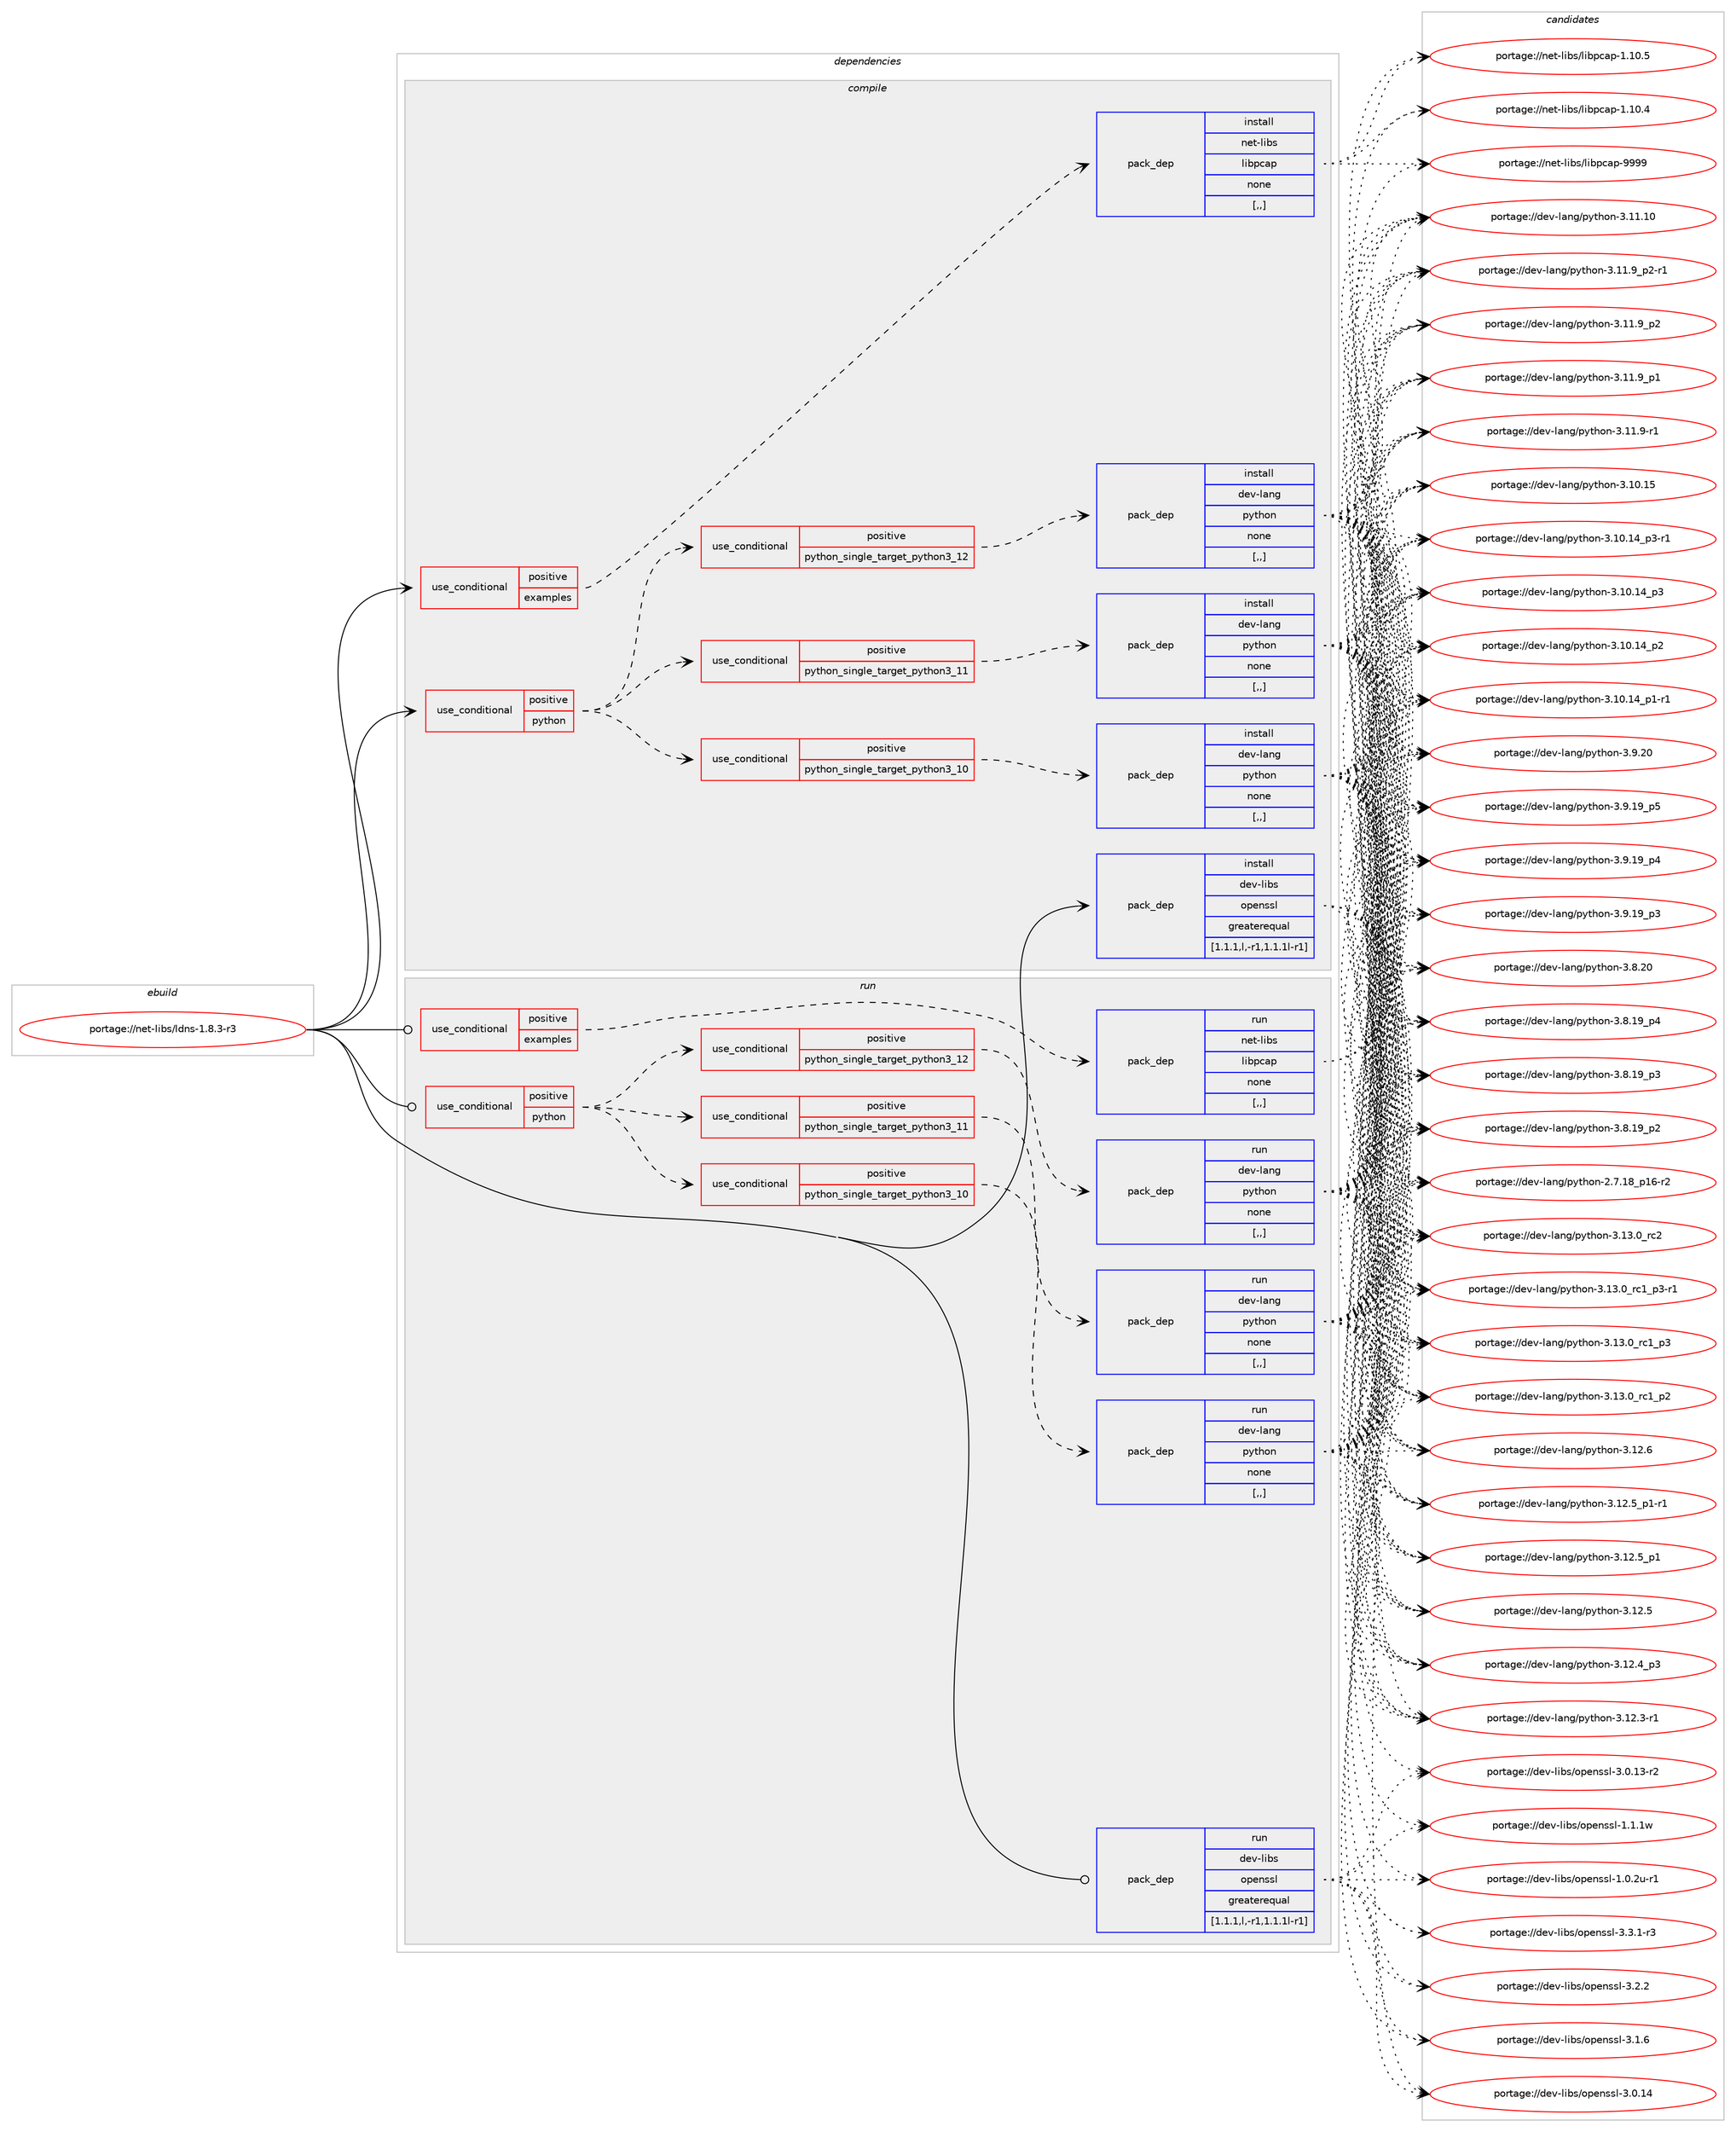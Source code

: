 digraph prolog {

# *************
# Graph options
# *************

newrank=true;
concentrate=true;
compound=true;
graph [rankdir=LR,fontname=Helvetica,fontsize=10,ranksep=1.5];#, ranksep=2.5, nodesep=0.2];
edge  [arrowhead=vee];
node  [fontname=Helvetica,fontsize=10];

# **********
# The ebuild
# **********

subgraph cluster_leftcol {
color=gray;
label=<<i>ebuild</i>>;
id [label="portage://net-libs/ldns-1.8.3-r3", color=red, width=4, href="../net-libs/ldns-1.8.3-r3.svg"];
}

# ****************
# The dependencies
# ****************

subgraph cluster_midcol {
color=gray;
label=<<i>dependencies</i>>;
subgraph cluster_compile {
fillcolor="#eeeeee";
style=filled;
label=<<i>compile</i>>;
subgraph cond2729 {
dependency7126 [label=<<TABLE BORDER="0" CELLBORDER="1" CELLSPACING="0" CELLPADDING="4"><TR><TD ROWSPAN="3" CELLPADDING="10">use_conditional</TD></TR><TR><TD>positive</TD></TR><TR><TD>examples</TD></TR></TABLE>>, shape=none, color=red];
subgraph pack4379 {
dependency7127 [label=<<TABLE BORDER="0" CELLBORDER="1" CELLSPACING="0" CELLPADDING="4" WIDTH="220"><TR><TD ROWSPAN="6" CELLPADDING="30">pack_dep</TD></TR><TR><TD WIDTH="110">install</TD></TR><TR><TD>net-libs</TD></TR><TR><TD>libpcap</TD></TR><TR><TD>none</TD></TR><TR><TD>[,,]</TD></TR></TABLE>>, shape=none, color=blue];
}
dependency7126:e -> dependency7127:w [weight=20,style="dashed",arrowhead="vee"];
}
id:e -> dependency7126:w [weight=20,style="solid",arrowhead="vee"];
subgraph cond2730 {
dependency7128 [label=<<TABLE BORDER="0" CELLBORDER="1" CELLSPACING="0" CELLPADDING="4"><TR><TD ROWSPAN="3" CELLPADDING="10">use_conditional</TD></TR><TR><TD>positive</TD></TR><TR><TD>python</TD></TR></TABLE>>, shape=none, color=red];
subgraph cond2731 {
dependency7129 [label=<<TABLE BORDER="0" CELLBORDER="1" CELLSPACING="0" CELLPADDING="4"><TR><TD ROWSPAN="3" CELLPADDING="10">use_conditional</TD></TR><TR><TD>positive</TD></TR><TR><TD>python_single_target_python3_10</TD></TR></TABLE>>, shape=none, color=red];
subgraph pack4380 {
dependency7130 [label=<<TABLE BORDER="0" CELLBORDER="1" CELLSPACING="0" CELLPADDING="4" WIDTH="220"><TR><TD ROWSPAN="6" CELLPADDING="30">pack_dep</TD></TR><TR><TD WIDTH="110">install</TD></TR><TR><TD>dev-lang</TD></TR><TR><TD>python</TD></TR><TR><TD>none</TD></TR><TR><TD>[,,]</TD></TR></TABLE>>, shape=none, color=blue];
}
dependency7129:e -> dependency7130:w [weight=20,style="dashed",arrowhead="vee"];
}
dependency7128:e -> dependency7129:w [weight=20,style="dashed",arrowhead="vee"];
subgraph cond2732 {
dependency7131 [label=<<TABLE BORDER="0" CELLBORDER="1" CELLSPACING="0" CELLPADDING="4"><TR><TD ROWSPAN="3" CELLPADDING="10">use_conditional</TD></TR><TR><TD>positive</TD></TR><TR><TD>python_single_target_python3_11</TD></TR></TABLE>>, shape=none, color=red];
subgraph pack4381 {
dependency7132 [label=<<TABLE BORDER="0" CELLBORDER="1" CELLSPACING="0" CELLPADDING="4" WIDTH="220"><TR><TD ROWSPAN="6" CELLPADDING="30">pack_dep</TD></TR><TR><TD WIDTH="110">install</TD></TR><TR><TD>dev-lang</TD></TR><TR><TD>python</TD></TR><TR><TD>none</TD></TR><TR><TD>[,,]</TD></TR></TABLE>>, shape=none, color=blue];
}
dependency7131:e -> dependency7132:w [weight=20,style="dashed",arrowhead="vee"];
}
dependency7128:e -> dependency7131:w [weight=20,style="dashed",arrowhead="vee"];
subgraph cond2733 {
dependency7133 [label=<<TABLE BORDER="0" CELLBORDER="1" CELLSPACING="0" CELLPADDING="4"><TR><TD ROWSPAN="3" CELLPADDING="10">use_conditional</TD></TR><TR><TD>positive</TD></TR><TR><TD>python_single_target_python3_12</TD></TR></TABLE>>, shape=none, color=red];
subgraph pack4382 {
dependency7134 [label=<<TABLE BORDER="0" CELLBORDER="1" CELLSPACING="0" CELLPADDING="4" WIDTH="220"><TR><TD ROWSPAN="6" CELLPADDING="30">pack_dep</TD></TR><TR><TD WIDTH="110">install</TD></TR><TR><TD>dev-lang</TD></TR><TR><TD>python</TD></TR><TR><TD>none</TD></TR><TR><TD>[,,]</TD></TR></TABLE>>, shape=none, color=blue];
}
dependency7133:e -> dependency7134:w [weight=20,style="dashed",arrowhead="vee"];
}
dependency7128:e -> dependency7133:w [weight=20,style="dashed",arrowhead="vee"];
}
id:e -> dependency7128:w [weight=20,style="solid",arrowhead="vee"];
subgraph pack4383 {
dependency7135 [label=<<TABLE BORDER="0" CELLBORDER="1" CELLSPACING="0" CELLPADDING="4" WIDTH="220"><TR><TD ROWSPAN="6" CELLPADDING="30">pack_dep</TD></TR><TR><TD WIDTH="110">install</TD></TR><TR><TD>dev-libs</TD></TR><TR><TD>openssl</TD></TR><TR><TD>greaterequal</TD></TR><TR><TD>[1.1.1,l,-r1,1.1.1l-r1]</TD></TR></TABLE>>, shape=none, color=blue];
}
id:e -> dependency7135:w [weight=20,style="solid",arrowhead="vee"];
}
subgraph cluster_compileandrun {
fillcolor="#eeeeee";
style=filled;
label=<<i>compile and run</i>>;
}
subgraph cluster_run {
fillcolor="#eeeeee";
style=filled;
label=<<i>run</i>>;
subgraph cond2734 {
dependency7136 [label=<<TABLE BORDER="0" CELLBORDER="1" CELLSPACING="0" CELLPADDING="4"><TR><TD ROWSPAN="3" CELLPADDING="10">use_conditional</TD></TR><TR><TD>positive</TD></TR><TR><TD>examples</TD></TR></TABLE>>, shape=none, color=red];
subgraph pack4384 {
dependency7137 [label=<<TABLE BORDER="0" CELLBORDER="1" CELLSPACING="0" CELLPADDING="4" WIDTH="220"><TR><TD ROWSPAN="6" CELLPADDING="30">pack_dep</TD></TR><TR><TD WIDTH="110">run</TD></TR><TR><TD>net-libs</TD></TR><TR><TD>libpcap</TD></TR><TR><TD>none</TD></TR><TR><TD>[,,]</TD></TR></TABLE>>, shape=none, color=blue];
}
dependency7136:e -> dependency7137:w [weight=20,style="dashed",arrowhead="vee"];
}
id:e -> dependency7136:w [weight=20,style="solid",arrowhead="odot"];
subgraph cond2735 {
dependency7138 [label=<<TABLE BORDER="0" CELLBORDER="1" CELLSPACING="0" CELLPADDING="4"><TR><TD ROWSPAN="3" CELLPADDING="10">use_conditional</TD></TR><TR><TD>positive</TD></TR><TR><TD>python</TD></TR></TABLE>>, shape=none, color=red];
subgraph cond2736 {
dependency7139 [label=<<TABLE BORDER="0" CELLBORDER="1" CELLSPACING="0" CELLPADDING="4"><TR><TD ROWSPAN="3" CELLPADDING="10">use_conditional</TD></TR><TR><TD>positive</TD></TR><TR><TD>python_single_target_python3_10</TD></TR></TABLE>>, shape=none, color=red];
subgraph pack4385 {
dependency7140 [label=<<TABLE BORDER="0" CELLBORDER="1" CELLSPACING="0" CELLPADDING="4" WIDTH="220"><TR><TD ROWSPAN="6" CELLPADDING="30">pack_dep</TD></TR><TR><TD WIDTH="110">run</TD></TR><TR><TD>dev-lang</TD></TR><TR><TD>python</TD></TR><TR><TD>none</TD></TR><TR><TD>[,,]</TD></TR></TABLE>>, shape=none, color=blue];
}
dependency7139:e -> dependency7140:w [weight=20,style="dashed",arrowhead="vee"];
}
dependency7138:e -> dependency7139:w [weight=20,style="dashed",arrowhead="vee"];
subgraph cond2737 {
dependency7141 [label=<<TABLE BORDER="0" CELLBORDER="1" CELLSPACING="0" CELLPADDING="4"><TR><TD ROWSPAN="3" CELLPADDING="10">use_conditional</TD></TR><TR><TD>positive</TD></TR><TR><TD>python_single_target_python3_11</TD></TR></TABLE>>, shape=none, color=red];
subgraph pack4386 {
dependency7142 [label=<<TABLE BORDER="0" CELLBORDER="1" CELLSPACING="0" CELLPADDING="4" WIDTH="220"><TR><TD ROWSPAN="6" CELLPADDING="30">pack_dep</TD></TR><TR><TD WIDTH="110">run</TD></TR><TR><TD>dev-lang</TD></TR><TR><TD>python</TD></TR><TR><TD>none</TD></TR><TR><TD>[,,]</TD></TR></TABLE>>, shape=none, color=blue];
}
dependency7141:e -> dependency7142:w [weight=20,style="dashed",arrowhead="vee"];
}
dependency7138:e -> dependency7141:w [weight=20,style="dashed",arrowhead="vee"];
subgraph cond2738 {
dependency7143 [label=<<TABLE BORDER="0" CELLBORDER="1" CELLSPACING="0" CELLPADDING="4"><TR><TD ROWSPAN="3" CELLPADDING="10">use_conditional</TD></TR><TR><TD>positive</TD></TR><TR><TD>python_single_target_python3_12</TD></TR></TABLE>>, shape=none, color=red];
subgraph pack4387 {
dependency7144 [label=<<TABLE BORDER="0" CELLBORDER="1" CELLSPACING="0" CELLPADDING="4" WIDTH="220"><TR><TD ROWSPAN="6" CELLPADDING="30">pack_dep</TD></TR><TR><TD WIDTH="110">run</TD></TR><TR><TD>dev-lang</TD></TR><TR><TD>python</TD></TR><TR><TD>none</TD></TR><TR><TD>[,,]</TD></TR></TABLE>>, shape=none, color=blue];
}
dependency7143:e -> dependency7144:w [weight=20,style="dashed",arrowhead="vee"];
}
dependency7138:e -> dependency7143:w [weight=20,style="dashed",arrowhead="vee"];
}
id:e -> dependency7138:w [weight=20,style="solid",arrowhead="odot"];
subgraph pack4388 {
dependency7145 [label=<<TABLE BORDER="0" CELLBORDER="1" CELLSPACING="0" CELLPADDING="4" WIDTH="220"><TR><TD ROWSPAN="6" CELLPADDING="30">pack_dep</TD></TR><TR><TD WIDTH="110">run</TD></TR><TR><TD>dev-libs</TD></TR><TR><TD>openssl</TD></TR><TR><TD>greaterequal</TD></TR><TR><TD>[1.1.1,l,-r1,1.1.1l-r1]</TD></TR></TABLE>>, shape=none, color=blue];
}
id:e -> dependency7145:w [weight=20,style="solid",arrowhead="odot"];
}
}

# **************
# The candidates
# **************

subgraph cluster_choices {
rank=same;
color=gray;
label=<<i>candidates</i>>;

subgraph choice4379 {
color=black;
nodesep=1;
choice1101011164510810598115471081059811299971124557575757 [label="portage://net-libs/libpcap-9999", color=red, width=4,href="../net-libs/libpcap-9999.svg"];
choice11010111645108105981154710810598112999711245494649484653 [label="portage://net-libs/libpcap-1.10.5", color=red, width=4,href="../net-libs/libpcap-1.10.5.svg"];
choice11010111645108105981154710810598112999711245494649484652 [label="portage://net-libs/libpcap-1.10.4", color=red, width=4,href="../net-libs/libpcap-1.10.4.svg"];
dependency7127:e -> choice1101011164510810598115471081059811299971124557575757:w [style=dotted,weight="100"];
dependency7127:e -> choice11010111645108105981154710810598112999711245494649484653:w [style=dotted,weight="100"];
dependency7127:e -> choice11010111645108105981154710810598112999711245494649484652:w [style=dotted,weight="100"];
}
subgraph choice4380 {
color=black;
nodesep=1;
choice10010111845108971101034711212111610411111045514649514648951149950 [label="portage://dev-lang/python-3.13.0_rc2", color=red, width=4,href="../dev-lang/python-3.13.0_rc2.svg"];
choice1001011184510897110103471121211161041111104551464951464895114994995112514511449 [label="portage://dev-lang/python-3.13.0_rc1_p3-r1", color=red, width=4,href="../dev-lang/python-3.13.0_rc1_p3-r1.svg"];
choice100101118451089711010347112121116104111110455146495146489511499499511251 [label="portage://dev-lang/python-3.13.0_rc1_p3", color=red, width=4,href="../dev-lang/python-3.13.0_rc1_p3.svg"];
choice100101118451089711010347112121116104111110455146495146489511499499511250 [label="portage://dev-lang/python-3.13.0_rc1_p2", color=red, width=4,href="../dev-lang/python-3.13.0_rc1_p2.svg"];
choice10010111845108971101034711212111610411111045514649504654 [label="portage://dev-lang/python-3.12.6", color=red, width=4,href="../dev-lang/python-3.12.6.svg"];
choice1001011184510897110103471121211161041111104551464950465395112494511449 [label="portage://dev-lang/python-3.12.5_p1-r1", color=red, width=4,href="../dev-lang/python-3.12.5_p1-r1.svg"];
choice100101118451089711010347112121116104111110455146495046539511249 [label="portage://dev-lang/python-3.12.5_p1", color=red, width=4,href="../dev-lang/python-3.12.5_p1.svg"];
choice10010111845108971101034711212111610411111045514649504653 [label="portage://dev-lang/python-3.12.5", color=red, width=4,href="../dev-lang/python-3.12.5.svg"];
choice100101118451089711010347112121116104111110455146495046529511251 [label="portage://dev-lang/python-3.12.4_p3", color=red, width=4,href="../dev-lang/python-3.12.4_p3.svg"];
choice100101118451089711010347112121116104111110455146495046514511449 [label="portage://dev-lang/python-3.12.3-r1", color=red, width=4,href="../dev-lang/python-3.12.3-r1.svg"];
choice1001011184510897110103471121211161041111104551464949464948 [label="portage://dev-lang/python-3.11.10", color=red, width=4,href="../dev-lang/python-3.11.10.svg"];
choice1001011184510897110103471121211161041111104551464949465795112504511449 [label="portage://dev-lang/python-3.11.9_p2-r1", color=red, width=4,href="../dev-lang/python-3.11.9_p2-r1.svg"];
choice100101118451089711010347112121116104111110455146494946579511250 [label="portage://dev-lang/python-3.11.9_p2", color=red, width=4,href="../dev-lang/python-3.11.9_p2.svg"];
choice100101118451089711010347112121116104111110455146494946579511249 [label="portage://dev-lang/python-3.11.9_p1", color=red, width=4,href="../dev-lang/python-3.11.9_p1.svg"];
choice100101118451089711010347112121116104111110455146494946574511449 [label="portage://dev-lang/python-3.11.9-r1", color=red, width=4,href="../dev-lang/python-3.11.9-r1.svg"];
choice1001011184510897110103471121211161041111104551464948464953 [label="portage://dev-lang/python-3.10.15", color=red, width=4,href="../dev-lang/python-3.10.15.svg"];
choice100101118451089711010347112121116104111110455146494846495295112514511449 [label="portage://dev-lang/python-3.10.14_p3-r1", color=red, width=4,href="../dev-lang/python-3.10.14_p3-r1.svg"];
choice10010111845108971101034711212111610411111045514649484649529511251 [label="portage://dev-lang/python-3.10.14_p3", color=red, width=4,href="../dev-lang/python-3.10.14_p3.svg"];
choice10010111845108971101034711212111610411111045514649484649529511250 [label="portage://dev-lang/python-3.10.14_p2", color=red, width=4,href="../dev-lang/python-3.10.14_p2.svg"];
choice100101118451089711010347112121116104111110455146494846495295112494511449 [label="portage://dev-lang/python-3.10.14_p1-r1", color=red, width=4,href="../dev-lang/python-3.10.14_p1-r1.svg"];
choice10010111845108971101034711212111610411111045514657465048 [label="portage://dev-lang/python-3.9.20", color=red, width=4,href="../dev-lang/python-3.9.20.svg"];
choice100101118451089711010347112121116104111110455146574649579511253 [label="portage://dev-lang/python-3.9.19_p5", color=red, width=4,href="../dev-lang/python-3.9.19_p5.svg"];
choice100101118451089711010347112121116104111110455146574649579511252 [label="portage://dev-lang/python-3.9.19_p4", color=red, width=4,href="../dev-lang/python-3.9.19_p4.svg"];
choice100101118451089711010347112121116104111110455146574649579511251 [label="portage://dev-lang/python-3.9.19_p3", color=red, width=4,href="../dev-lang/python-3.9.19_p3.svg"];
choice10010111845108971101034711212111610411111045514656465048 [label="portage://dev-lang/python-3.8.20", color=red, width=4,href="../dev-lang/python-3.8.20.svg"];
choice100101118451089711010347112121116104111110455146564649579511252 [label="portage://dev-lang/python-3.8.19_p4", color=red, width=4,href="../dev-lang/python-3.8.19_p4.svg"];
choice100101118451089711010347112121116104111110455146564649579511251 [label="portage://dev-lang/python-3.8.19_p3", color=red, width=4,href="../dev-lang/python-3.8.19_p3.svg"];
choice100101118451089711010347112121116104111110455146564649579511250 [label="portage://dev-lang/python-3.8.19_p2", color=red, width=4,href="../dev-lang/python-3.8.19_p2.svg"];
choice100101118451089711010347112121116104111110455046554649569511249544511450 [label="portage://dev-lang/python-2.7.18_p16-r2", color=red, width=4,href="../dev-lang/python-2.7.18_p16-r2.svg"];
dependency7130:e -> choice10010111845108971101034711212111610411111045514649514648951149950:w [style=dotted,weight="100"];
dependency7130:e -> choice1001011184510897110103471121211161041111104551464951464895114994995112514511449:w [style=dotted,weight="100"];
dependency7130:e -> choice100101118451089711010347112121116104111110455146495146489511499499511251:w [style=dotted,weight="100"];
dependency7130:e -> choice100101118451089711010347112121116104111110455146495146489511499499511250:w [style=dotted,weight="100"];
dependency7130:e -> choice10010111845108971101034711212111610411111045514649504654:w [style=dotted,weight="100"];
dependency7130:e -> choice1001011184510897110103471121211161041111104551464950465395112494511449:w [style=dotted,weight="100"];
dependency7130:e -> choice100101118451089711010347112121116104111110455146495046539511249:w [style=dotted,weight="100"];
dependency7130:e -> choice10010111845108971101034711212111610411111045514649504653:w [style=dotted,weight="100"];
dependency7130:e -> choice100101118451089711010347112121116104111110455146495046529511251:w [style=dotted,weight="100"];
dependency7130:e -> choice100101118451089711010347112121116104111110455146495046514511449:w [style=dotted,weight="100"];
dependency7130:e -> choice1001011184510897110103471121211161041111104551464949464948:w [style=dotted,weight="100"];
dependency7130:e -> choice1001011184510897110103471121211161041111104551464949465795112504511449:w [style=dotted,weight="100"];
dependency7130:e -> choice100101118451089711010347112121116104111110455146494946579511250:w [style=dotted,weight="100"];
dependency7130:e -> choice100101118451089711010347112121116104111110455146494946579511249:w [style=dotted,weight="100"];
dependency7130:e -> choice100101118451089711010347112121116104111110455146494946574511449:w [style=dotted,weight="100"];
dependency7130:e -> choice1001011184510897110103471121211161041111104551464948464953:w [style=dotted,weight="100"];
dependency7130:e -> choice100101118451089711010347112121116104111110455146494846495295112514511449:w [style=dotted,weight="100"];
dependency7130:e -> choice10010111845108971101034711212111610411111045514649484649529511251:w [style=dotted,weight="100"];
dependency7130:e -> choice10010111845108971101034711212111610411111045514649484649529511250:w [style=dotted,weight="100"];
dependency7130:e -> choice100101118451089711010347112121116104111110455146494846495295112494511449:w [style=dotted,weight="100"];
dependency7130:e -> choice10010111845108971101034711212111610411111045514657465048:w [style=dotted,weight="100"];
dependency7130:e -> choice100101118451089711010347112121116104111110455146574649579511253:w [style=dotted,weight="100"];
dependency7130:e -> choice100101118451089711010347112121116104111110455146574649579511252:w [style=dotted,weight="100"];
dependency7130:e -> choice100101118451089711010347112121116104111110455146574649579511251:w [style=dotted,weight="100"];
dependency7130:e -> choice10010111845108971101034711212111610411111045514656465048:w [style=dotted,weight="100"];
dependency7130:e -> choice100101118451089711010347112121116104111110455146564649579511252:w [style=dotted,weight="100"];
dependency7130:e -> choice100101118451089711010347112121116104111110455146564649579511251:w [style=dotted,weight="100"];
dependency7130:e -> choice100101118451089711010347112121116104111110455146564649579511250:w [style=dotted,weight="100"];
dependency7130:e -> choice100101118451089711010347112121116104111110455046554649569511249544511450:w [style=dotted,weight="100"];
}
subgraph choice4381 {
color=black;
nodesep=1;
choice10010111845108971101034711212111610411111045514649514648951149950 [label="portage://dev-lang/python-3.13.0_rc2", color=red, width=4,href="../dev-lang/python-3.13.0_rc2.svg"];
choice1001011184510897110103471121211161041111104551464951464895114994995112514511449 [label="portage://dev-lang/python-3.13.0_rc1_p3-r1", color=red, width=4,href="../dev-lang/python-3.13.0_rc1_p3-r1.svg"];
choice100101118451089711010347112121116104111110455146495146489511499499511251 [label="portage://dev-lang/python-3.13.0_rc1_p3", color=red, width=4,href="../dev-lang/python-3.13.0_rc1_p3.svg"];
choice100101118451089711010347112121116104111110455146495146489511499499511250 [label="portage://dev-lang/python-3.13.0_rc1_p2", color=red, width=4,href="../dev-lang/python-3.13.0_rc1_p2.svg"];
choice10010111845108971101034711212111610411111045514649504654 [label="portage://dev-lang/python-3.12.6", color=red, width=4,href="../dev-lang/python-3.12.6.svg"];
choice1001011184510897110103471121211161041111104551464950465395112494511449 [label="portage://dev-lang/python-3.12.5_p1-r1", color=red, width=4,href="../dev-lang/python-3.12.5_p1-r1.svg"];
choice100101118451089711010347112121116104111110455146495046539511249 [label="portage://dev-lang/python-3.12.5_p1", color=red, width=4,href="../dev-lang/python-3.12.5_p1.svg"];
choice10010111845108971101034711212111610411111045514649504653 [label="portage://dev-lang/python-3.12.5", color=red, width=4,href="../dev-lang/python-3.12.5.svg"];
choice100101118451089711010347112121116104111110455146495046529511251 [label="portage://dev-lang/python-3.12.4_p3", color=red, width=4,href="../dev-lang/python-3.12.4_p3.svg"];
choice100101118451089711010347112121116104111110455146495046514511449 [label="portage://dev-lang/python-3.12.3-r1", color=red, width=4,href="../dev-lang/python-3.12.3-r1.svg"];
choice1001011184510897110103471121211161041111104551464949464948 [label="portage://dev-lang/python-3.11.10", color=red, width=4,href="../dev-lang/python-3.11.10.svg"];
choice1001011184510897110103471121211161041111104551464949465795112504511449 [label="portage://dev-lang/python-3.11.9_p2-r1", color=red, width=4,href="../dev-lang/python-3.11.9_p2-r1.svg"];
choice100101118451089711010347112121116104111110455146494946579511250 [label="portage://dev-lang/python-3.11.9_p2", color=red, width=4,href="../dev-lang/python-3.11.9_p2.svg"];
choice100101118451089711010347112121116104111110455146494946579511249 [label="portage://dev-lang/python-3.11.9_p1", color=red, width=4,href="../dev-lang/python-3.11.9_p1.svg"];
choice100101118451089711010347112121116104111110455146494946574511449 [label="portage://dev-lang/python-3.11.9-r1", color=red, width=4,href="../dev-lang/python-3.11.9-r1.svg"];
choice1001011184510897110103471121211161041111104551464948464953 [label="portage://dev-lang/python-3.10.15", color=red, width=4,href="../dev-lang/python-3.10.15.svg"];
choice100101118451089711010347112121116104111110455146494846495295112514511449 [label="portage://dev-lang/python-3.10.14_p3-r1", color=red, width=4,href="../dev-lang/python-3.10.14_p3-r1.svg"];
choice10010111845108971101034711212111610411111045514649484649529511251 [label="portage://dev-lang/python-3.10.14_p3", color=red, width=4,href="../dev-lang/python-3.10.14_p3.svg"];
choice10010111845108971101034711212111610411111045514649484649529511250 [label="portage://dev-lang/python-3.10.14_p2", color=red, width=4,href="../dev-lang/python-3.10.14_p2.svg"];
choice100101118451089711010347112121116104111110455146494846495295112494511449 [label="portage://dev-lang/python-3.10.14_p1-r1", color=red, width=4,href="../dev-lang/python-3.10.14_p1-r1.svg"];
choice10010111845108971101034711212111610411111045514657465048 [label="portage://dev-lang/python-3.9.20", color=red, width=4,href="../dev-lang/python-3.9.20.svg"];
choice100101118451089711010347112121116104111110455146574649579511253 [label="portage://dev-lang/python-3.9.19_p5", color=red, width=4,href="../dev-lang/python-3.9.19_p5.svg"];
choice100101118451089711010347112121116104111110455146574649579511252 [label="portage://dev-lang/python-3.9.19_p4", color=red, width=4,href="../dev-lang/python-3.9.19_p4.svg"];
choice100101118451089711010347112121116104111110455146574649579511251 [label="portage://dev-lang/python-3.9.19_p3", color=red, width=4,href="../dev-lang/python-3.9.19_p3.svg"];
choice10010111845108971101034711212111610411111045514656465048 [label="portage://dev-lang/python-3.8.20", color=red, width=4,href="../dev-lang/python-3.8.20.svg"];
choice100101118451089711010347112121116104111110455146564649579511252 [label="portage://dev-lang/python-3.8.19_p4", color=red, width=4,href="../dev-lang/python-3.8.19_p4.svg"];
choice100101118451089711010347112121116104111110455146564649579511251 [label="portage://dev-lang/python-3.8.19_p3", color=red, width=4,href="../dev-lang/python-3.8.19_p3.svg"];
choice100101118451089711010347112121116104111110455146564649579511250 [label="portage://dev-lang/python-3.8.19_p2", color=red, width=4,href="../dev-lang/python-3.8.19_p2.svg"];
choice100101118451089711010347112121116104111110455046554649569511249544511450 [label="portage://dev-lang/python-2.7.18_p16-r2", color=red, width=4,href="../dev-lang/python-2.7.18_p16-r2.svg"];
dependency7132:e -> choice10010111845108971101034711212111610411111045514649514648951149950:w [style=dotted,weight="100"];
dependency7132:e -> choice1001011184510897110103471121211161041111104551464951464895114994995112514511449:w [style=dotted,weight="100"];
dependency7132:e -> choice100101118451089711010347112121116104111110455146495146489511499499511251:w [style=dotted,weight="100"];
dependency7132:e -> choice100101118451089711010347112121116104111110455146495146489511499499511250:w [style=dotted,weight="100"];
dependency7132:e -> choice10010111845108971101034711212111610411111045514649504654:w [style=dotted,weight="100"];
dependency7132:e -> choice1001011184510897110103471121211161041111104551464950465395112494511449:w [style=dotted,weight="100"];
dependency7132:e -> choice100101118451089711010347112121116104111110455146495046539511249:w [style=dotted,weight="100"];
dependency7132:e -> choice10010111845108971101034711212111610411111045514649504653:w [style=dotted,weight="100"];
dependency7132:e -> choice100101118451089711010347112121116104111110455146495046529511251:w [style=dotted,weight="100"];
dependency7132:e -> choice100101118451089711010347112121116104111110455146495046514511449:w [style=dotted,weight="100"];
dependency7132:e -> choice1001011184510897110103471121211161041111104551464949464948:w [style=dotted,weight="100"];
dependency7132:e -> choice1001011184510897110103471121211161041111104551464949465795112504511449:w [style=dotted,weight="100"];
dependency7132:e -> choice100101118451089711010347112121116104111110455146494946579511250:w [style=dotted,weight="100"];
dependency7132:e -> choice100101118451089711010347112121116104111110455146494946579511249:w [style=dotted,weight="100"];
dependency7132:e -> choice100101118451089711010347112121116104111110455146494946574511449:w [style=dotted,weight="100"];
dependency7132:e -> choice1001011184510897110103471121211161041111104551464948464953:w [style=dotted,weight="100"];
dependency7132:e -> choice100101118451089711010347112121116104111110455146494846495295112514511449:w [style=dotted,weight="100"];
dependency7132:e -> choice10010111845108971101034711212111610411111045514649484649529511251:w [style=dotted,weight="100"];
dependency7132:e -> choice10010111845108971101034711212111610411111045514649484649529511250:w [style=dotted,weight="100"];
dependency7132:e -> choice100101118451089711010347112121116104111110455146494846495295112494511449:w [style=dotted,weight="100"];
dependency7132:e -> choice10010111845108971101034711212111610411111045514657465048:w [style=dotted,weight="100"];
dependency7132:e -> choice100101118451089711010347112121116104111110455146574649579511253:w [style=dotted,weight="100"];
dependency7132:e -> choice100101118451089711010347112121116104111110455146574649579511252:w [style=dotted,weight="100"];
dependency7132:e -> choice100101118451089711010347112121116104111110455146574649579511251:w [style=dotted,weight="100"];
dependency7132:e -> choice10010111845108971101034711212111610411111045514656465048:w [style=dotted,weight="100"];
dependency7132:e -> choice100101118451089711010347112121116104111110455146564649579511252:w [style=dotted,weight="100"];
dependency7132:e -> choice100101118451089711010347112121116104111110455146564649579511251:w [style=dotted,weight="100"];
dependency7132:e -> choice100101118451089711010347112121116104111110455146564649579511250:w [style=dotted,weight="100"];
dependency7132:e -> choice100101118451089711010347112121116104111110455046554649569511249544511450:w [style=dotted,weight="100"];
}
subgraph choice4382 {
color=black;
nodesep=1;
choice10010111845108971101034711212111610411111045514649514648951149950 [label="portage://dev-lang/python-3.13.0_rc2", color=red, width=4,href="../dev-lang/python-3.13.0_rc2.svg"];
choice1001011184510897110103471121211161041111104551464951464895114994995112514511449 [label="portage://dev-lang/python-3.13.0_rc1_p3-r1", color=red, width=4,href="../dev-lang/python-3.13.0_rc1_p3-r1.svg"];
choice100101118451089711010347112121116104111110455146495146489511499499511251 [label="portage://dev-lang/python-3.13.0_rc1_p3", color=red, width=4,href="../dev-lang/python-3.13.0_rc1_p3.svg"];
choice100101118451089711010347112121116104111110455146495146489511499499511250 [label="portage://dev-lang/python-3.13.0_rc1_p2", color=red, width=4,href="../dev-lang/python-3.13.0_rc1_p2.svg"];
choice10010111845108971101034711212111610411111045514649504654 [label="portage://dev-lang/python-3.12.6", color=red, width=4,href="../dev-lang/python-3.12.6.svg"];
choice1001011184510897110103471121211161041111104551464950465395112494511449 [label="portage://dev-lang/python-3.12.5_p1-r1", color=red, width=4,href="../dev-lang/python-3.12.5_p1-r1.svg"];
choice100101118451089711010347112121116104111110455146495046539511249 [label="portage://dev-lang/python-3.12.5_p1", color=red, width=4,href="../dev-lang/python-3.12.5_p1.svg"];
choice10010111845108971101034711212111610411111045514649504653 [label="portage://dev-lang/python-3.12.5", color=red, width=4,href="../dev-lang/python-3.12.5.svg"];
choice100101118451089711010347112121116104111110455146495046529511251 [label="portage://dev-lang/python-3.12.4_p3", color=red, width=4,href="../dev-lang/python-3.12.4_p3.svg"];
choice100101118451089711010347112121116104111110455146495046514511449 [label="portage://dev-lang/python-3.12.3-r1", color=red, width=4,href="../dev-lang/python-3.12.3-r1.svg"];
choice1001011184510897110103471121211161041111104551464949464948 [label="portage://dev-lang/python-3.11.10", color=red, width=4,href="../dev-lang/python-3.11.10.svg"];
choice1001011184510897110103471121211161041111104551464949465795112504511449 [label="portage://dev-lang/python-3.11.9_p2-r1", color=red, width=4,href="../dev-lang/python-3.11.9_p2-r1.svg"];
choice100101118451089711010347112121116104111110455146494946579511250 [label="portage://dev-lang/python-3.11.9_p2", color=red, width=4,href="../dev-lang/python-3.11.9_p2.svg"];
choice100101118451089711010347112121116104111110455146494946579511249 [label="portage://dev-lang/python-3.11.9_p1", color=red, width=4,href="../dev-lang/python-3.11.9_p1.svg"];
choice100101118451089711010347112121116104111110455146494946574511449 [label="portage://dev-lang/python-3.11.9-r1", color=red, width=4,href="../dev-lang/python-3.11.9-r1.svg"];
choice1001011184510897110103471121211161041111104551464948464953 [label="portage://dev-lang/python-3.10.15", color=red, width=4,href="../dev-lang/python-3.10.15.svg"];
choice100101118451089711010347112121116104111110455146494846495295112514511449 [label="portage://dev-lang/python-3.10.14_p3-r1", color=red, width=4,href="../dev-lang/python-3.10.14_p3-r1.svg"];
choice10010111845108971101034711212111610411111045514649484649529511251 [label="portage://dev-lang/python-3.10.14_p3", color=red, width=4,href="../dev-lang/python-3.10.14_p3.svg"];
choice10010111845108971101034711212111610411111045514649484649529511250 [label="portage://dev-lang/python-3.10.14_p2", color=red, width=4,href="../dev-lang/python-3.10.14_p2.svg"];
choice100101118451089711010347112121116104111110455146494846495295112494511449 [label="portage://dev-lang/python-3.10.14_p1-r1", color=red, width=4,href="../dev-lang/python-3.10.14_p1-r1.svg"];
choice10010111845108971101034711212111610411111045514657465048 [label="portage://dev-lang/python-3.9.20", color=red, width=4,href="../dev-lang/python-3.9.20.svg"];
choice100101118451089711010347112121116104111110455146574649579511253 [label="portage://dev-lang/python-3.9.19_p5", color=red, width=4,href="../dev-lang/python-3.9.19_p5.svg"];
choice100101118451089711010347112121116104111110455146574649579511252 [label="portage://dev-lang/python-3.9.19_p4", color=red, width=4,href="../dev-lang/python-3.9.19_p4.svg"];
choice100101118451089711010347112121116104111110455146574649579511251 [label="portage://dev-lang/python-3.9.19_p3", color=red, width=4,href="../dev-lang/python-3.9.19_p3.svg"];
choice10010111845108971101034711212111610411111045514656465048 [label="portage://dev-lang/python-3.8.20", color=red, width=4,href="../dev-lang/python-3.8.20.svg"];
choice100101118451089711010347112121116104111110455146564649579511252 [label="portage://dev-lang/python-3.8.19_p4", color=red, width=4,href="../dev-lang/python-3.8.19_p4.svg"];
choice100101118451089711010347112121116104111110455146564649579511251 [label="portage://dev-lang/python-3.8.19_p3", color=red, width=4,href="../dev-lang/python-3.8.19_p3.svg"];
choice100101118451089711010347112121116104111110455146564649579511250 [label="portage://dev-lang/python-3.8.19_p2", color=red, width=4,href="../dev-lang/python-3.8.19_p2.svg"];
choice100101118451089711010347112121116104111110455046554649569511249544511450 [label="portage://dev-lang/python-2.7.18_p16-r2", color=red, width=4,href="../dev-lang/python-2.7.18_p16-r2.svg"];
dependency7134:e -> choice10010111845108971101034711212111610411111045514649514648951149950:w [style=dotted,weight="100"];
dependency7134:e -> choice1001011184510897110103471121211161041111104551464951464895114994995112514511449:w [style=dotted,weight="100"];
dependency7134:e -> choice100101118451089711010347112121116104111110455146495146489511499499511251:w [style=dotted,weight="100"];
dependency7134:e -> choice100101118451089711010347112121116104111110455146495146489511499499511250:w [style=dotted,weight="100"];
dependency7134:e -> choice10010111845108971101034711212111610411111045514649504654:w [style=dotted,weight="100"];
dependency7134:e -> choice1001011184510897110103471121211161041111104551464950465395112494511449:w [style=dotted,weight="100"];
dependency7134:e -> choice100101118451089711010347112121116104111110455146495046539511249:w [style=dotted,weight="100"];
dependency7134:e -> choice10010111845108971101034711212111610411111045514649504653:w [style=dotted,weight="100"];
dependency7134:e -> choice100101118451089711010347112121116104111110455146495046529511251:w [style=dotted,weight="100"];
dependency7134:e -> choice100101118451089711010347112121116104111110455146495046514511449:w [style=dotted,weight="100"];
dependency7134:e -> choice1001011184510897110103471121211161041111104551464949464948:w [style=dotted,weight="100"];
dependency7134:e -> choice1001011184510897110103471121211161041111104551464949465795112504511449:w [style=dotted,weight="100"];
dependency7134:e -> choice100101118451089711010347112121116104111110455146494946579511250:w [style=dotted,weight="100"];
dependency7134:e -> choice100101118451089711010347112121116104111110455146494946579511249:w [style=dotted,weight="100"];
dependency7134:e -> choice100101118451089711010347112121116104111110455146494946574511449:w [style=dotted,weight="100"];
dependency7134:e -> choice1001011184510897110103471121211161041111104551464948464953:w [style=dotted,weight="100"];
dependency7134:e -> choice100101118451089711010347112121116104111110455146494846495295112514511449:w [style=dotted,weight="100"];
dependency7134:e -> choice10010111845108971101034711212111610411111045514649484649529511251:w [style=dotted,weight="100"];
dependency7134:e -> choice10010111845108971101034711212111610411111045514649484649529511250:w [style=dotted,weight="100"];
dependency7134:e -> choice100101118451089711010347112121116104111110455146494846495295112494511449:w [style=dotted,weight="100"];
dependency7134:e -> choice10010111845108971101034711212111610411111045514657465048:w [style=dotted,weight="100"];
dependency7134:e -> choice100101118451089711010347112121116104111110455146574649579511253:w [style=dotted,weight="100"];
dependency7134:e -> choice100101118451089711010347112121116104111110455146574649579511252:w [style=dotted,weight="100"];
dependency7134:e -> choice100101118451089711010347112121116104111110455146574649579511251:w [style=dotted,weight="100"];
dependency7134:e -> choice10010111845108971101034711212111610411111045514656465048:w [style=dotted,weight="100"];
dependency7134:e -> choice100101118451089711010347112121116104111110455146564649579511252:w [style=dotted,weight="100"];
dependency7134:e -> choice100101118451089711010347112121116104111110455146564649579511251:w [style=dotted,weight="100"];
dependency7134:e -> choice100101118451089711010347112121116104111110455146564649579511250:w [style=dotted,weight="100"];
dependency7134:e -> choice100101118451089711010347112121116104111110455046554649569511249544511450:w [style=dotted,weight="100"];
}
subgraph choice4383 {
color=black;
nodesep=1;
choice1001011184510810598115471111121011101151151084551465146494511451 [label="portage://dev-libs/openssl-3.3.1-r3", color=red, width=4,href="../dev-libs/openssl-3.3.1-r3.svg"];
choice100101118451081059811547111112101110115115108455146504650 [label="portage://dev-libs/openssl-3.2.2", color=red, width=4,href="../dev-libs/openssl-3.2.2.svg"];
choice100101118451081059811547111112101110115115108455146494654 [label="portage://dev-libs/openssl-3.1.6", color=red, width=4,href="../dev-libs/openssl-3.1.6.svg"];
choice10010111845108105981154711111210111011511510845514648464952 [label="portage://dev-libs/openssl-3.0.14", color=red, width=4,href="../dev-libs/openssl-3.0.14.svg"];
choice100101118451081059811547111112101110115115108455146484649514511450 [label="portage://dev-libs/openssl-3.0.13-r2", color=red, width=4,href="../dev-libs/openssl-3.0.13-r2.svg"];
choice100101118451081059811547111112101110115115108454946494649119 [label="portage://dev-libs/openssl-1.1.1w", color=red, width=4,href="../dev-libs/openssl-1.1.1w.svg"];
choice1001011184510810598115471111121011101151151084549464846501174511449 [label="portage://dev-libs/openssl-1.0.2u-r1", color=red, width=4,href="../dev-libs/openssl-1.0.2u-r1.svg"];
dependency7135:e -> choice1001011184510810598115471111121011101151151084551465146494511451:w [style=dotted,weight="100"];
dependency7135:e -> choice100101118451081059811547111112101110115115108455146504650:w [style=dotted,weight="100"];
dependency7135:e -> choice100101118451081059811547111112101110115115108455146494654:w [style=dotted,weight="100"];
dependency7135:e -> choice10010111845108105981154711111210111011511510845514648464952:w [style=dotted,weight="100"];
dependency7135:e -> choice100101118451081059811547111112101110115115108455146484649514511450:w [style=dotted,weight="100"];
dependency7135:e -> choice100101118451081059811547111112101110115115108454946494649119:w [style=dotted,weight="100"];
dependency7135:e -> choice1001011184510810598115471111121011101151151084549464846501174511449:w [style=dotted,weight="100"];
}
subgraph choice4384 {
color=black;
nodesep=1;
choice1101011164510810598115471081059811299971124557575757 [label="portage://net-libs/libpcap-9999", color=red, width=4,href="../net-libs/libpcap-9999.svg"];
choice11010111645108105981154710810598112999711245494649484653 [label="portage://net-libs/libpcap-1.10.5", color=red, width=4,href="../net-libs/libpcap-1.10.5.svg"];
choice11010111645108105981154710810598112999711245494649484652 [label="portage://net-libs/libpcap-1.10.4", color=red, width=4,href="../net-libs/libpcap-1.10.4.svg"];
dependency7137:e -> choice1101011164510810598115471081059811299971124557575757:w [style=dotted,weight="100"];
dependency7137:e -> choice11010111645108105981154710810598112999711245494649484653:w [style=dotted,weight="100"];
dependency7137:e -> choice11010111645108105981154710810598112999711245494649484652:w [style=dotted,weight="100"];
}
subgraph choice4385 {
color=black;
nodesep=1;
choice10010111845108971101034711212111610411111045514649514648951149950 [label="portage://dev-lang/python-3.13.0_rc2", color=red, width=4,href="../dev-lang/python-3.13.0_rc2.svg"];
choice1001011184510897110103471121211161041111104551464951464895114994995112514511449 [label="portage://dev-lang/python-3.13.0_rc1_p3-r1", color=red, width=4,href="../dev-lang/python-3.13.0_rc1_p3-r1.svg"];
choice100101118451089711010347112121116104111110455146495146489511499499511251 [label="portage://dev-lang/python-3.13.0_rc1_p3", color=red, width=4,href="../dev-lang/python-3.13.0_rc1_p3.svg"];
choice100101118451089711010347112121116104111110455146495146489511499499511250 [label="portage://dev-lang/python-3.13.0_rc1_p2", color=red, width=4,href="../dev-lang/python-3.13.0_rc1_p2.svg"];
choice10010111845108971101034711212111610411111045514649504654 [label="portage://dev-lang/python-3.12.6", color=red, width=4,href="../dev-lang/python-3.12.6.svg"];
choice1001011184510897110103471121211161041111104551464950465395112494511449 [label="portage://dev-lang/python-3.12.5_p1-r1", color=red, width=4,href="../dev-lang/python-3.12.5_p1-r1.svg"];
choice100101118451089711010347112121116104111110455146495046539511249 [label="portage://dev-lang/python-3.12.5_p1", color=red, width=4,href="../dev-lang/python-3.12.5_p1.svg"];
choice10010111845108971101034711212111610411111045514649504653 [label="portage://dev-lang/python-3.12.5", color=red, width=4,href="../dev-lang/python-3.12.5.svg"];
choice100101118451089711010347112121116104111110455146495046529511251 [label="portage://dev-lang/python-3.12.4_p3", color=red, width=4,href="../dev-lang/python-3.12.4_p3.svg"];
choice100101118451089711010347112121116104111110455146495046514511449 [label="portage://dev-lang/python-3.12.3-r1", color=red, width=4,href="../dev-lang/python-3.12.3-r1.svg"];
choice1001011184510897110103471121211161041111104551464949464948 [label="portage://dev-lang/python-3.11.10", color=red, width=4,href="../dev-lang/python-3.11.10.svg"];
choice1001011184510897110103471121211161041111104551464949465795112504511449 [label="portage://dev-lang/python-3.11.9_p2-r1", color=red, width=4,href="../dev-lang/python-3.11.9_p2-r1.svg"];
choice100101118451089711010347112121116104111110455146494946579511250 [label="portage://dev-lang/python-3.11.9_p2", color=red, width=4,href="../dev-lang/python-3.11.9_p2.svg"];
choice100101118451089711010347112121116104111110455146494946579511249 [label="portage://dev-lang/python-3.11.9_p1", color=red, width=4,href="../dev-lang/python-3.11.9_p1.svg"];
choice100101118451089711010347112121116104111110455146494946574511449 [label="portage://dev-lang/python-3.11.9-r1", color=red, width=4,href="../dev-lang/python-3.11.9-r1.svg"];
choice1001011184510897110103471121211161041111104551464948464953 [label="portage://dev-lang/python-3.10.15", color=red, width=4,href="../dev-lang/python-3.10.15.svg"];
choice100101118451089711010347112121116104111110455146494846495295112514511449 [label="portage://dev-lang/python-3.10.14_p3-r1", color=red, width=4,href="../dev-lang/python-3.10.14_p3-r1.svg"];
choice10010111845108971101034711212111610411111045514649484649529511251 [label="portage://dev-lang/python-3.10.14_p3", color=red, width=4,href="../dev-lang/python-3.10.14_p3.svg"];
choice10010111845108971101034711212111610411111045514649484649529511250 [label="portage://dev-lang/python-3.10.14_p2", color=red, width=4,href="../dev-lang/python-3.10.14_p2.svg"];
choice100101118451089711010347112121116104111110455146494846495295112494511449 [label="portage://dev-lang/python-3.10.14_p1-r1", color=red, width=4,href="../dev-lang/python-3.10.14_p1-r1.svg"];
choice10010111845108971101034711212111610411111045514657465048 [label="portage://dev-lang/python-3.9.20", color=red, width=4,href="../dev-lang/python-3.9.20.svg"];
choice100101118451089711010347112121116104111110455146574649579511253 [label="portage://dev-lang/python-3.9.19_p5", color=red, width=4,href="../dev-lang/python-3.9.19_p5.svg"];
choice100101118451089711010347112121116104111110455146574649579511252 [label="portage://dev-lang/python-3.9.19_p4", color=red, width=4,href="../dev-lang/python-3.9.19_p4.svg"];
choice100101118451089711010347112121116104111110455146574649579511251 [label="portage://dev-lang/python-3.9.19_p3", color=red, width=4,href="../dev-lang/python-3.9.19_p3.svg"];
choice10010111845108971101034711212111610411111045514656465048 [label="portage://dev-lang/python-3.8.20", color=red, width=4,href="../dev-lang/python-3.8.20.svg"];
choice100101118451089711010347112121116104111110455146564649579511252 [label="portage://dev-lang/python-3.8.19_p4", color=red, width=4,href="../dev-lang/python-3.8.19_p4.svg"];
choice100101118451089711010347112121116104111110455146564649579511251 [label="portage://dev-lang/python-3.8.19_p3", color=red, width=4,href="../dev-lang/python-3.8.19_p3.svg"];
choice100101118451089711010347112121116104111110455146564649579511250 [label="portage://dev-lang/python-3.8.19_p2", color=red, width=4,href="../dev-lang/python-3.8.19_p2.svg"];
choice100101118451089711010347112121116104111110455046554649569511249544511450 [label="portage://dev-lang/python-2.7.18_p16-r2", color=red, width=4,href="../dev-lang/python-2.7.18_p16-r2.svg"];
dependency7140:e -> choice10010111845108971101034711212111610411111045514649514648951149950:w [style=dotted,weight="100"];
dependency7140:e -> choice1001011184510897110103471121211161041111104551464951464895114994995112514511449:w [style=dotted,weight="100"];
dependency7140:e -> choice100101118451089711010347112121116104111110455146495146489511499499511251:w [style=dotted,weight="100"];
dependency7140:e -> choice100101118451089711010347112121116104111110455146495146489511499499511250:w [style=dotted,weight="100"];
dependency7140:e -> choice10010111845108971101034711212111610411111045514649504654:w [style=dotted,weight="100"];
dependency7140:e -> choice1001011184510897110103471121211161041111104551464950465395112494511449:w [style=dotted,weight="100"];
dependency7140:e -> choice100101118451089711010347112121116104111110455146495046539511249:w [style=dotted,weight="100"];
dependency7140:e -> choice10010111845108971101034711212111610411111045514649504653:w [style=dotted,weight="100"];
dependency7140:e -> choice100101118451089711010347112121116104111110455146495046529511251:w [style=dotted,weight="100"];
dependency7140:e -> choice100101118451089711010347112121116104111110455146495046514511449:w [style=dotted,weight="100"];
dependency7140:e -> choice1001011184510897110103471121211161041111104551464949464948:w [style=dotted,weight="100"];
dependency7140:e -> choice1001011184510897110103471121211161041111104551464949465795112504511449:w [style=dotted,weight="100"];
dependency7140:e -> choice100101118451089711010347112121116104111110455146494946579511250:w [style=dotted,weight="100"];
dependency7140:e -> choice100101118451089711010347112121116104111110455146494946579511249:w [style=dotted,weight="100"];
dependency7140:e -> choice100101118451089711010347112121116104111110455146494946574511449:w [style=dotted,weight="100"];
dependency7140:e -> choice1001011184510897110103471121211161041111104551464948464953:w [style=dotted,weight="100"];
dependency7140:e -> choice100101118451089711010347112121116104111110455146494846495295112514511449:w [style=dotted,weight="100"];
dependency7140:e -> choice10010111845108971101034711212111610411111045514649484649529511251:w [style=dotted,weight="100"];
dependency7140:e -> choice10010111845108971101034711212111610411111045514649484649529511250:w [style=dotted,weight="100"];
dependency7140:e -> choice100101118451089711010347112121116104111110455146494846495295112494511449:w [style=dotted,weight="100"];
dependency7140:e -> choice10010111845108971101034711212111610411111045514657465048:w [style=dotted,weight="100"];
dependency7140:e -> choice100101118451089711010347112121116104111110455146574649579511253:w [style=dotted,weight="100"];
dependency7140:e -> choice100101118451089711010347112121116104111110455146574649579511252:w [style=dotted,weight="100"];
dependency7140:e -> choice100101118451089711010347112121116104111110455146574649579511251:w [style=dotted,weight="100"];
dependency7140:e -> choice10010111845108971101034711212111610411111045514656465048:w [style=dotted,weight="100"];
dependency7140:e -> choice100101118451089711010347112121116104111110455146564649579511252:w [style=dotted,weight="100"];
dependency7140:e -> choice100101118451089711010347112121116104111110455146564649579511251:w [style=dotted,weight="100"];
dependency7140:e -> choice100101118451089711010347112121116104111110455146564649579511250:w [style=dotted,weight="100"];
dependency7140:e -> choice100101118451089711010347112121116104111110455046554649569511249544511450:w [style=dotted,weight="100"];
}
subgraph choice4386 {
color=black;
nodesep=1;
choice10010111845108971101034711212111610411111045514649514648951149950 [label="portage://dev-lang/python-3.13.0_rc2", color=red, width=4,href="../dev-lang/python-3.13.0_rc2.svg"];
choice1001011184510897110103471121211161041111104551464951464895114994995112514511449 [label="portage://dev-lang/python-3.13.0_rc1_p3-r1", color=red, width=4,href="../dev-lang/python-3.13.0_rc1_p3-r1.svg"];
choice100101118451089711010347112121116104111110455146495146489511499499511251 [label="portage://dev-lang/python-3.13.0_rc1_p3", color=red, width=4,href="../dev-lang/python-3.13.0_rc1_p3.svg"];
choice100101118451089711010347112121116104111110455146495146489511499499511250 [label="portage://dev-lang/python-3.13.0_rc1_p2", color=red, width=4,href="../dev-lang/python-3.13.0_rc1_p2.svg"];
choice10010111845108971101034711212111610411111045514649504654 [label="portage://dev-lang/python-3.12.6", color=red, width=4,href="../dev-lang/python-3.12.6.svg"];
choice1001011184510897110103471121211161041111104551464950465395112494511449 [label="portage://dev-lang/python-3.12.5_p1-r1", color=red, width=4,href="../dev-lang/python-3.12.5_p1-r1.svg"];
choice100101118451089711010347112121116104111110455146495046539511249 [label="portage://dev-lang/python-3.12.5_p1", color=red, width=4,href="../dev-lang/python-3.12.5_p1.svg"];
choice10010111845108971101034711212111610411111045514649504653 [label="portage://dev-lang/python-3.12.5", color=red, width=4,href="../dev-lang/python-3.12.5.svg"];
choice100101118451089711010347112121116104111110455146495046529511251 [label="portage://dev-lang/python-3.12.4_p3", color=red, width=4,href="../dev-lang/python-3.12.4_p3.svg"];
choice100101118451089711010347112121116104111110455146495046514511449 [label="portage://dev-lang/python-3.12.3-r1", color=red, width=4,href="../dev-lang/python-3.12.3-r1.svg"];
choice1001011184510897110103471121211161041111104551464949464948 [label="portage://dev-lang/python-3.11.10", color=red, width=4,href="../dev-lang/python-3.11.10.svg"];
choice1001011184510897110103471121211161041111104551464949465795112504511449 [label="portage://dev-lang/python-3.11.9_p2-r1", color=red, width=4,href="../dev-lang/python-3.11.9_p2-r1.svg"];
choice100101118451089711010347112121116104111110455146494946579511250 [label="portage://dev-lang/python-3.11.9_p2", color=red, width=4,href="../dev-lang/python-3.11.9_p2.svg"];
choice100101118451089711010347112121116104111110455146494946579511249 [label="portage://dev-lang/python-3.11.9_p1", color=red, width=4,href="../dev-lang/python-3.11.9_p1.svg"];
choice100101118451089711010347112121116104111110455146494946574511449 [label="portage://dev-lang/python-3.11.9-r1", color=red, width=4,href="../dev-lang/python-3.11.9-r1.svg"];
choice1001011184510897110103471121211161041111104551464948464953 [label="portage://dev-lang/python-3.10.15", color=red, width=4,href="../dev-lang/python-3.10.15.svg"];
choice100101118451089711010347112121116104111110455146494846495295112514511449 [label="portage://dev-lang/python-3.10.14_p3-r1", color=red, width=4,href="../dev-lang/python-3.10.14_p3-r1.svg"];
choice10010111845108971101034711212111610411111045514649484649529511251 [label="portage://dev-lang/python-3.10.14_p3", color=red, width=4,href="../dev-lang/python-3.10.14_p3.svg"];
choice10010111845108971101034711212111610411111045514649484649529511250 [label="portage://dev-lang/python-3.10.14_p2", color=red, width=4,href="../dev-lang/python-3.10.14_p2.svg"];
choice100101118451089711010347112121116104111110455146494846495295112494511449 [label="portage://dev-lang/python-3.10.14_p1-r1", color=red, width=4,href="../dev-lang/python-3.10.14_p1-r1.svg"];
choice10010111845108971101034711212111610411111045514657465048 [label="portage://dev-lang/python-3.9.20", color=red, width=4,href="../dev-lang/python-3.9.20.svg"];
choice100101118451089711010347112121116104111110455146574649579511253 [label="portage://dev-lang/python-3.9.19_p5", color=red, width=4,href="../dev-lang/python-3.9.19_p5.svg"];
choice100101118451089711010347112121116104111110455146574649579511252 [label="portage://dev-lang/python-3.9.19_p4", color=red, width=4,href="../dev-lang/python-3.9.19_p4.svg"];
choice100101118451089711010347112121116104111110455146574649579511251 [label="portage://dev-lang/python-3.9.19_p3", color=red, width=4,href="../dev-lang/python-3.9.19_p3.svg"];
choice10010111845108971101034711212111610411111045514656465048 [label="portage://dev-lang/python-3.8.20", color=red, width=4,href="../dev-lang/python-3.8.20.svg"];
choice100101118451089711010347112121116104111110455146564649579511252 [label="portage://dev-lang/python-3.8.19_p4", color=red, width=4,href="../dev-lang/python-3.8.19_p4.svg"];
choice100101118451089711010347112121116104111110455146564649579511251 [label="portage://dev-lang/python-3.8.19_p3", color=red, width=4,href="../dev-lang/python-3.8.19_p3.svg"];
choice100101118451089711010347112121116104111110455146564649579511250 [label="portage://dev-lang/python-3.8.19_p2", color=red, width=4,href="../dev-lang/python-3.8.19_p2.svg"];
choice100101118451089711010347112121116104111110455046554649569511249544511450 [label="portage://dev-lang/python-2.7.18_p16-r2", color=red, width=4,href="../dev-lang/python-2.7.18_p16-r2.svg"];
dependency7142:e -> choice10010111845108971101034711212111610411111045514649514648951149950:w [style=dotted,weight="100"];
dependency7142:e -> choice1001011184510897110103471121211161041111104551464951464895114994995112514511449:w [style=dotted,weight="100"];
dependency7142:e -> choice100101118451089711010347112121116104111110455146495146489511499499511251:w [style=dotted,weight="100"];
dependency7142:e -> choice100101118451089711010347112121116104111110455146495146489511499499511250:w [style=dotted,weight="100"];
dependency7142:e -> choice10010111845108971101034711212111610411111045514649504654:w [style=dotted,weight="100"];
dependency7142:e -> choice1001011184510897110103471121211161041111104551464950465395112494511449:w [style=dotted,weight="100"];
dependency7142:e -> choice100101118451089711010347112121116104111110455146495046539511249:w [style=dotted,weight="100"];
dependency7142:e -> choice10010111845108971101034711212111610411111045514649504653:w [style=dotted,weight="100"];
dependency7142:e -> choice100101118451089711010347112121116104111110455146495046529511251:w [style=dotted,weight="100"];
dependency7142:e -> choice100101118451089711010347112121116104111110455146495046514511449:w [style=dotted,weight="100"];
dependency7142:e -> choice1001011184510897110103471121211161041111104551464949464948:w [style=dotted,weight="100"];
dependency7142:e -> choice1001011184510897110103471121211161041111104551464949465795112504511449:w [style=dotted,weight="100"];
dependency7142:e -> choice100101118451089711010347112121116104111110455146494946579511250:w [style=dotted,weight="100"];
dependency7142:e -> choice100101118451089711010347112121116104111110455146494946579511249:w [style=dotted,weight="100"];
dependency7142:e -> choice100101118451089711010347112121116104111110455146494946574511449:w [style=dotted,weight="100"];
dependency7142:e -> choice1001011184510897110103471121211161041111104551464948464953:w [style=dotted,weight="100"];
dependency7142:e -> choice100101118451089711010347112121116104111110455146494846495295112514511449:w [style=dotted,weight="100"];
dependency7142:e -> choice10010111845108971101034711212111610411111045514649484649529511251:w [style=dotted,weight="100"];
dependency7142:e -> choice10010111845108971101034711212111610411111045514649484649529511250:w [style=dotted,weight="100"];
dependency7142:e -> choice100101118451089711010347112121116104111110455146494846495295112494511449:w [style=dotted,weight="100"];
dependency7142:e -> choice10010111845108971101034711212111610411111045514657465048:w [style=dotted,weight="100"];
dependency7142:e -> choice100101118451089711010347112121116104111110455146574649579511253:w [style=dotted,weight="100"];
dependency7142:e -> choice100101118451089711010347112121116104111110455146574649579511252:w [style=dotted,weight="100"];
dependency7142:e -> choice100101118451089711010347112121116104111110455146574649579511251:w [style=dotted,weight="100"];
dependency7142:e -> choice10010111845108971101034711212111610411111045514656465048:w [style=dotted,weight="100"];
dependency7142:e -> choice100101118451089711010347112121116104111110455146564649579511252:w [style=dotted,weight="100"];
dependency7142:e -> choice100101118451089711010347112121116104111110455146564649579511251:w [style=dotted,weight="100"];
dependency7142:e -> choice100101118451089711010347112121116104111110455146564649579511250:w [style=dotted,weight="100"];
dependency7142:e -> choice100101118451089711010347112121116104111110455046554649569511249544511450:w [style=dotted,weight="100"];
}
subgraph choice4387 {
color=black;
nodesep=1;
choice10010111845108971101034711212111610411111045514649514648951149950 [label="portage://dev-lang/python-3.13.0_rc2", color=red, width=4,href="../dev-lang/python-3.13.0_rc2.svg"];
choice1001011184510897110103471121211161041111104551464951464895114994995112514511449 [label="portage://dev-lang/python-3.13.0_rc1_p3-r1", color=red, width=4,href="../dev-lang/python-3.13.0_rc1_p3-r1.svg"];
choice100101118451089711010347112121116104111110455146495146489511499499511251 [label="portage://dev-lang/python-3.13.0_rc1_p3", color=red, width=4,href="../dev-lang/python-3.13.0_rc1_p3.svg"];
choice100101118451089711010347112121116104111110455146495146489511499499511250 [label="portage://dev-lang/python-3.13.0_rc1_p2", color=red, width=4,href="../dev-lang/python-3.13.0_rc1_p2.svg"];
choice10010111845108971101034711212111610411111045514649504654 [label="portage://dev-lang/python-3.12.6", color=red, width=4,href="../dev-lang/python-3.12.6.svg"];
choice1001011184510897110103471121211161041111104551464950465395112494511449 [label="portage://dev-lang/python-3.12.5_p1-r1", color=red, width=4,href="../dev-lang/python-3.12.5_p1-r1.svg"];
choice100101118451089711010347112121116104111110455146495046539511249 [label="portage://dev-lang/python-3.12.5_p1", color=red, width=4,href="../dev-lang/python-3.12.5_p1.svg"];
choice10010111845108971101034711212111610411111045514649504653 [label="portage://dev-lang/python-3.12.5", color=red, width=4,href="../dev-lang/python-3.12.5.svg"];
choice100101118451089711010347112121116104111110455146495046529511251 [label="portage://dev-lang/python-3.12.4_p3", color=red, width=4,href="../dev-lang/python-3.12.4_p3.svg"];
choice100101118451089711010347112121116104111110455146495046514511449 [label="portage://dev-lang/python-3.12.3-r1", color=red, width=4,href="../dev-lang/python-3.12.3-r1.svg"];
choice1001011184510897110103471121211161041111104551464949464948 [label="portage://dev-lang/python-3.11.10", color=red, width=4,href="../dev-lang/python-3.11.10.svg"];
choice1001011184510897110103471121211161041111104551464949465795112504511449 [label="portage://dev-lang/python-3.11.9_p2-r1", color=red, width=4,href="../dev-lang/python-3.11.9_p2-r1.svg"];
choice100101118451089711010347112121116104111110455146494946579511250 [label="portage://dev-lang/python-3.11.9_p2", color=red, width=4,href="../dev-lang/python-3.11.9_p2.svg"];
choice100101118451089711010347112121116104111110455146494946579511249 [label="portage://dev-lang/python-3.11.9_p1", color=red, width=4,href="../dev-lang/python-3.11.9_p1.svg"];
choice100101118451089711010347112121116104111110455146494946574511449 [label="portage://dev-lang/python-3.11.9-r1", color=red, width=4,href="../dev-lang/python-3.11.9-r1.svg"];
choice1001011184510897110103471121211161041111104551464948464953 [label="portage://dev-lang/python-3.10.15", color=red, width=4,href="../dev-lang/python-3.10.15.svg"];
choice100101118451089711010347112121116104111110455146494846495295112514511449 [label="portage://dev-lang/python-3.10.14_p3-r1", color=red, width=4,href="../dev-lang/python-3.10.14_p3-r1.svg"];
choice10010111845108971101034711212111610411111045514649484649529511251 [label="portage://dev-lang/python-3.10.14_p3", color=red, width=4,href="../dev-lang/python-3.10.14_p3.svg"];
choice10010111845108971101034711212111610411111045514649484649529511250 [label="portage://dev-lang/python-3.10.14_p2", color=red, width=4,href="../dev-lang/python-3.10.14_p2.svg"];
choice100101118451089711010347112121116104111110455146494846495295112494511449 [label="portage://dev-lang/python-3.10.14_p1-r1", color=red, width=4,href="../dev-lang/python-3.10.14_p1-r1.svg"];
choice10010111845108971101034711212111610411111045514657465048 [label="portage://dev-lang/python-3.9.20", color=red, width=4,href="../dev-lang/python-3.9.20.svg"];
choice100101118451089711010347112121116104111110455146574649579511253 [label="portage://dev-lang/python-3.9.19_p5", color=red, width=4,href="../dev-lang/python-3.9.19_p5.svg"];
choice100101118451089711010347112121116104111110455146574649579511252 [label="portage://dev-lang/python-3.9.19_p4", color=red, width=4,href="../dev-lang/python-3.9.19_p4.svg"];
choice100101118451089711010347112121116104111110455146574649579511251 [label="portage://dev-lang/python-3.9.19_p3", color=red, width=4,href="../dev-lang/python-3.9.19_p3.svg"];
choice10010111845108971101034711212111610411111045514656465048 [label="portage://dev-lang/python-3.8.20", color=red, width=4,href="../dev-lang/python-3.8.20.svg"];
choice100101118451089711010347112121116104111110455146564649579511252 [label="portage://dev-lang/python-3.8.19_p4", color=red, width=4,href="../dev-lang/python-3.8.19_p4.svg"];
choice100101118451089711010347112121116104111110455146564649579511251 [label="portage://dev-lang/python-3.8.19_p3", color=red, width=4,href="../dev-lang/python-3.8.19_p3.svg"];
choice100101118451089711010347112121116104111110455146564649579511250 [label="portage://dev-lang/python-3.8.19_p2", color=red, width=4,href="../dev-lang/python-3.8.19_p2.svg"];
choice100101118451089711010347112121116104111110455046554649569511249544511450 [label="portage://dev-lang/python-2.7.18_p16-r2", color=red, width=4,href="../dev-lang/python-2.7.18_p16-r2.svg"];
dependency7144:e -> choice10010111845108971101034711212111610411111045514649514648951149950:w [style=dotted,weight="100"];
dependency7144:e -> choice1001011184510897110103471121211161041111104551464951464895114994995112514511449:w [style=dotted,weight="100"];
dependency7144:e -> choice100101118451089711010347112121116104111110455146495146489511499499511251:w [style=dotted,weight="100"];
dependency7144:e -> choice100101118451089711010347112121116104111110455146495146489511499499511250:w [style=dotted,weight="100"];
dependency7144:e -> choice10010111845108971101034711212111610411111045514649504654:w [style=dotted,weight="100"];
dependency7144:e -> choice1001011184510897110103471121211161041111104551464950465395112494511449:w [style=dotted,weight="100"];
dependency7144:e -> choice100101118451089711010347112121116104111110455146495046539511249:w [style=dotted,weight="100"];
dependency7144:e -> choice10010111845108971101034711212111610411111045514649504653:w [style=dotted,weight="100"];
dependency7144:e -> choice100101118451089711010347112121116104111110455146495046529511251:w [style=dotted,weight="100"];
dependency7144:e -> choice100101118451089711010347112121116104111110455146495046514511449:w [style=dotted,weight="100"];
dependency7144:e -> choice1001011184510897110103471121211161041111104551464949464948:w [style=dotted,weight="100"];
dependency7144:e -> choice1001011184510897110103471121211161041111104551464949465795112504511449:w [style=dotted,weight="100"];
dependency7144:e -> choice100101118451089711010347112121116104111110455146494946579511250:w [style=dotted,weight="100"];
dependency7144:e -> choice100101118451089711010347112121116104111110455146494946579511249:w [style=dotted,weight="100"];
dependency7144:e -> choice100101118451089711010347112121116104111110455146494946574511449:w [style=dotted,weight="100"];
dependency7144:e -> choice1001011184510897110103471121211161041111104551464948464953:w [style=dotted,weight="100"];
dependency7144:e -> choice100101118451089711010347112121116104111110455146494846495295112514511449:w [style=dotted,weight="100"];
dependency7144:e -> choice10010111845108971101034711212111610411111045514649484649529511251:w [style=dotted,weight="100"];
dependency7144:e -> choice10010111845108971101034711212111610411111045514649484649529511250:w [style=dotted,weight="100"];
dependency7144:e -> choice100101118451089711010347112121116104111110455146494846495295112494511449:w [style=dotted,weight="100"];
dependency7144:e -> choice10010111845108971101034711212111610411111045514657465048:w [style=dotted,weight="100"];
dependency7144:e -> choice100101118451089711010347112121116104111110455146574649579511253:w [style=dotted,weight="100"];
dependency7144:e -> choice100101118451089711010347112121116104111110455146574649579511252:w [style=dotted,weight="100"];
dependency7144:e -> choice100101118451089711010347112121116104111110455146574649579511251:w [style=dotted,weight="100"];
dependency7144:e -> choice10010111845108971101034711212111610411111045514656465048:w [style=dotted,weight="100"];
dependency7144:e -> choice100101118451089711010347112121116104111110455146564649579511252:w [style=dotted,weight="100"];
dependency7144:e -> choice100101118451089711010347112121116104111110455146564649579511251:w [style=dotted,weight="100"];
dependency7144:e -> choice100101118451089711010347112121116104111110455146564649579511250:w [style=dotted,weight="100"];
dependency7144:e -> choice100101118451089711010347112121116104111110455046554649569511249544511450:w [style=dotted,weight="100"];
}
subgraph choice4388 {
color=black;
nodesep=1;
choice1001011184510810598115471111121011101151151084551465146494511451 [label="portage://dev-libs/openssl-3.3.1-r3", color=red, width=4,href="../dev-libs/openssl-3.3.1-r3.svg"];
choice100101118451081059811547111112101110115115108455146504650 [label="portage://dev-libs/openssl-3.2.2", color=red, width=4,href="../dev-libs/openssl-3.2.2.svg"];
choice100101118451081059811547111112101110115115108455146494654 [label="portage://dev-libs/openssl-3.1.6", color=red, width=4,href="../dev-libs/openssl-3.1.6.svg"];
choice10010111845108105981154711111210111011511510845514648464952 [label="portage://dev-libs/openssl-3.0.14", color=red, width=4,href="../dev-libs/openssl-3.0.14.svg"];
choice100101118451081059811547111112101110115115108455146484649514511450 [label="portage://dev-libs/openssl-3.0.13-r2", color=red, width=4,href="../dev-libs/openssl-3.0.13-r2.svg"];
choice100101118451081059811547111112101110115115108454946494649119 [label="portage://dev-libs/openssl-1.1.1w", color=red, width=4,href="../dev-libs/openssl-1.1.1w.svg"];
choice1001011184510810598115471111121011101151151084549464846501174511449 [label="portage://dev-libs/openssl-1.0.2u-r1", color=red, width=4,href="../dev-libs/openssl-1.0.2u-r1.svg"];
dependency7145:e -> choice1001011184510810598115471111121011101151151084551465146494511451:w [style=dotted,weight="100"];
dependency7145:e -> choice100101118451081059811547111112101110115115108455146504650:w [style=dotted,weight="100"];
dependency7145:e -> choice100101118451081059811547111112101110115115108455146494654:w [style=dotted,weight="100"];
dependency7145:e -> choice10010111845108105981154711111210111011511510845514648464952:w [style=dotted,weight="100"];
dependency7145:e -> choice100101118451081059811547111112101110115115108455146484649514511450:w [style=dotted,weight="100"];
dependency7145:e -> choice100101118451081059811547111112101110115115108454946494649119:w [style=dotted,weight="100"];
dependency7145:e -> choice1001011184510810598115471111121011101151151084549464846501174511449:w [style=dotted,weight="100"];
}
}

}
